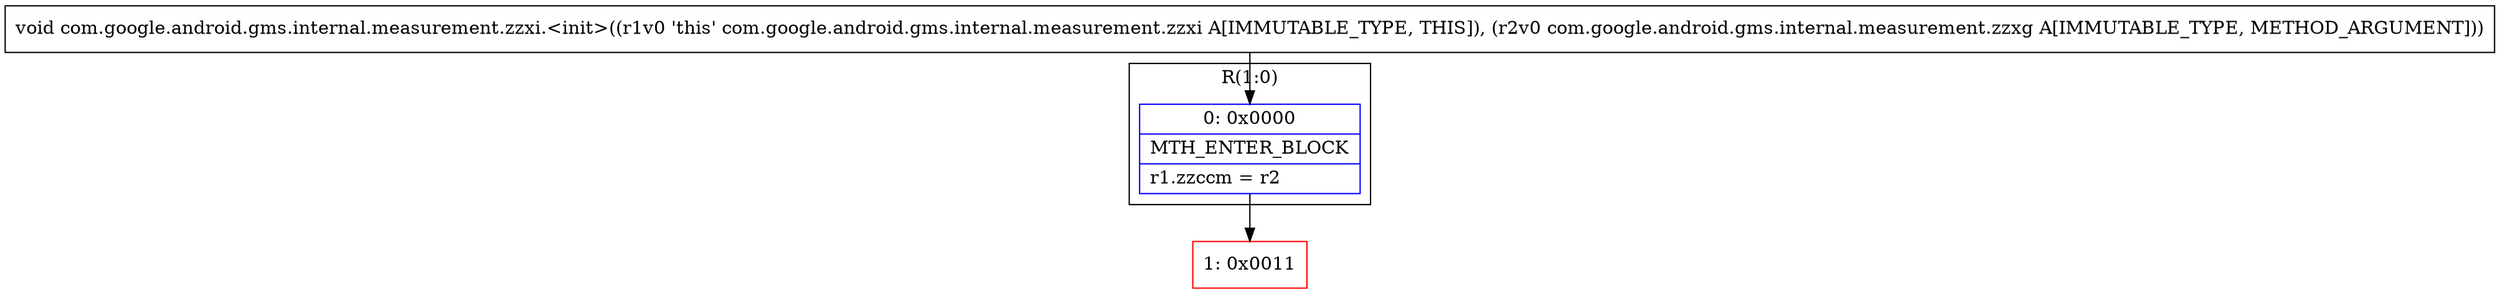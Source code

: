 digraph "CFG forcom.google.android.gms.internal.measurement.zzxi.\<init\>(Lcom\/google\/android\/gms\/internal\/measurement\/zzxg;)V" {
subgraph cluster_Region_491913427 {
label = "R(1:0)";
node [shape=record,color=blue];
Node_0 [shape=record,label="{0\:\ 0x0000|MTH_ENTER_BLOCK\l|r1.zzccm = r2\l}"];
}
Node_1 [shape=record,color=red,label="{1\:\ 0x0011}"];
MethodNode[shape=record,label="{void com.google.android.gms.internal.measurement.zzxi.\<init\>((r1v0 'this' com.google.android.gms.internal.measurement.zzxi A[IMMUTABLE_TYPE, THIS]), (r2v0 com.google.android.gms.internal.measurement.zzxg A[IMMUTABLE_TYPE, METHOD_ARGUMENT])) }"];
MethodNode -> Node_0;
Node_0 -> Node_1;
}

